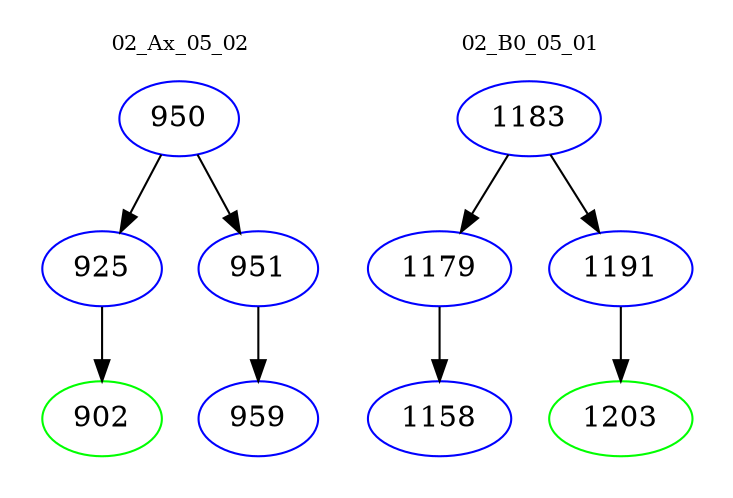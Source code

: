 digraph{
subgraph cluster_0 {
color = white
label = "02_Ax_05_02";
fontsize=10;
T0_950 [label="950", color="blue"]
T0_950 -> T0_925 [color="black"]
T0_925 [label="925", color="blue"]
T0_925 -> T0_902 [color="black"]
T0_902 [label="902", color="green"]
T0_950 -> T0_951 [color="black"]
T0_951 [label="951", color="blue"]
T0_951 -> T0_959 [color="black"]
T0_959 [label="959", color="blue"]
}
subgraph cluster_1 {
color = white
label = "02_B0_05_01";
fontsize=10;
T1_1183 [label="1183", color="blue"]
T1_1183 -> T1_1179 [color="black"]
T1_1179 [label="1179", color="blue"]
T1_1179 -> T1_1158 [color="black"]
T1_1158 [label="1158", color="blue"]
T1_1183 -> T1_1191 [color="black"]
T1_1191 [label="1191", color="blue"]
T1_1191 -> T1_1203 [color="black"]
T1_1203 [label="1203", color="green"]
}
}
